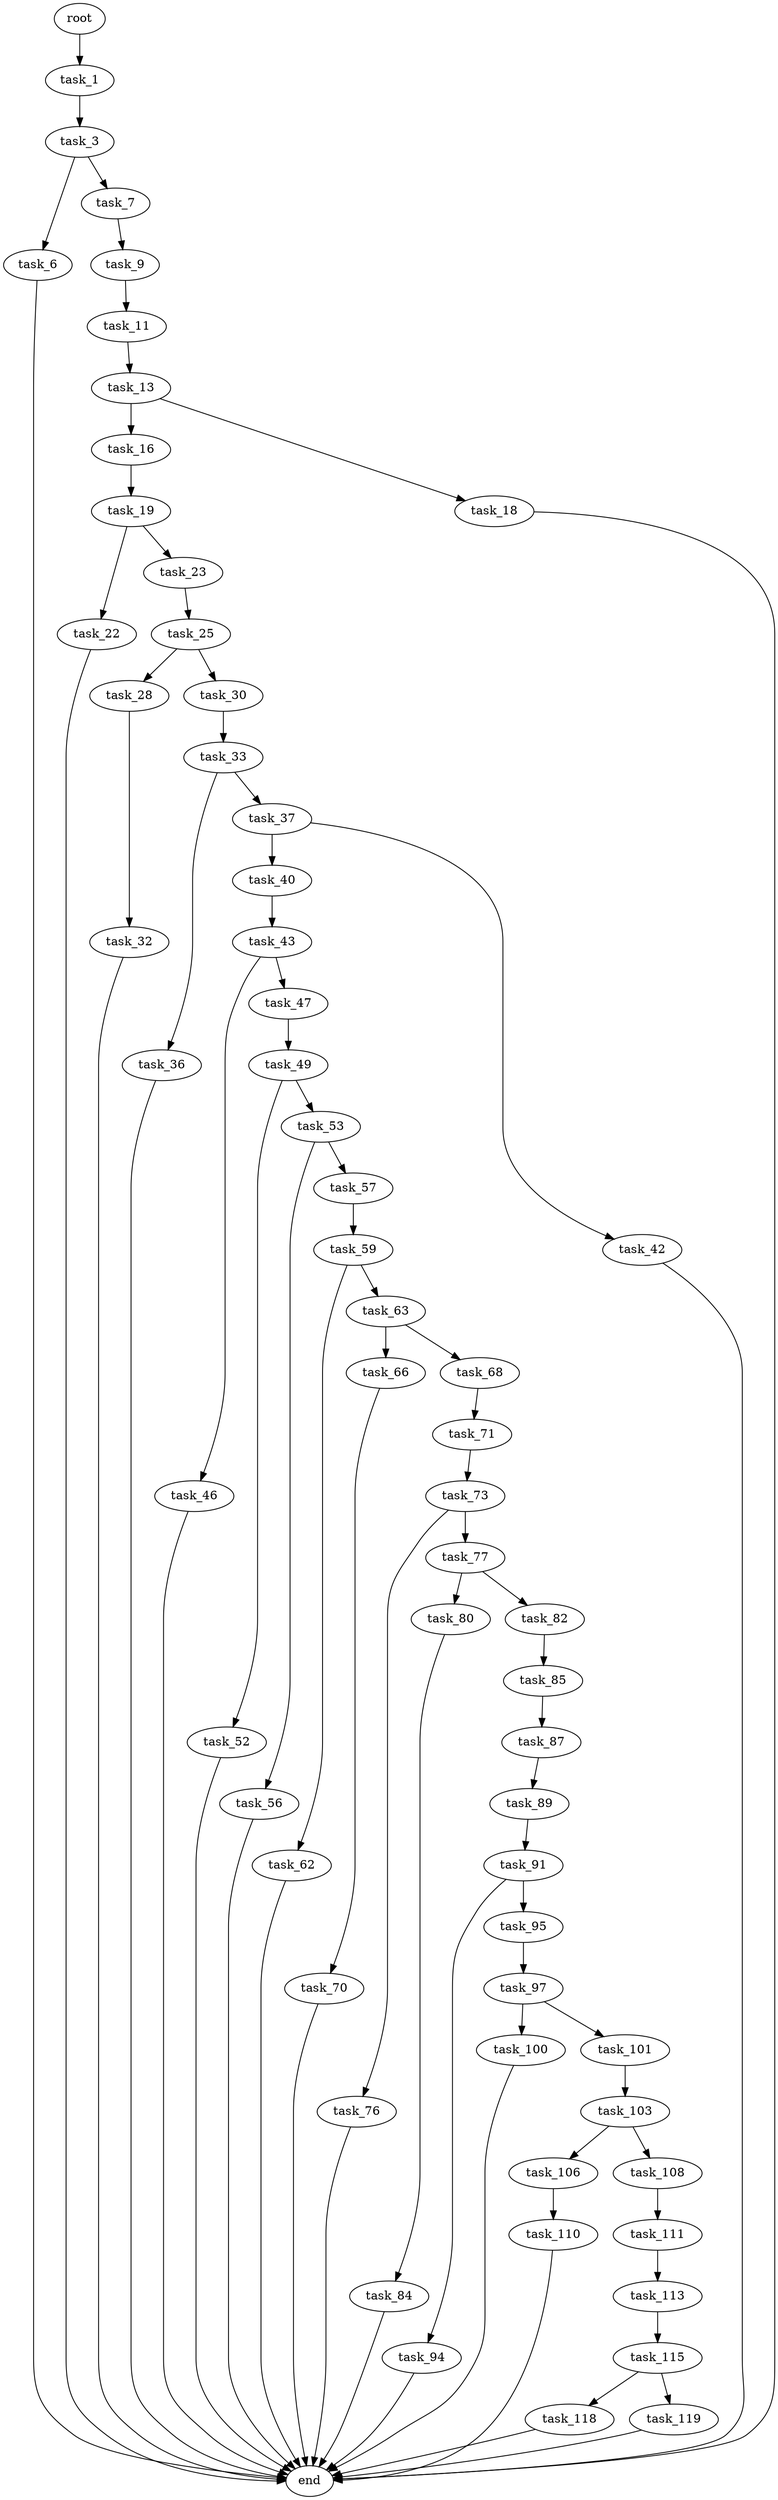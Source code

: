 digraph G {
  root [size="0.000000"];
  task_1 [size="35750678935.000000"];
  task_3 [size="8589934592.000000"];
  task_6 [size="231928233984.000000"];
  task_7 [size="42969489803.000000"];
  end [size="0.000000"];
  task_9 [size="68719476736.000000"];
  task_11 [size="231928233984.000000"];
  task_13 [size="415094145378.000000"];
  task_16 [size="10868047976.000000"];
  task_18 [size="12030506762.000000"];
  task_19 [size="1073741824000.000000"];
  task_22 [size="20725548808.000000"];
  task_23 [size="8589934592.000000"];
  task_25 [size="5860833882.000000"];
  task_28 [size="8000633694.000000"];
  task_30 [size="8589934592.000000"];
  task_32 [size="1073741824000.000000"];
  task_33 [size="28991029248.000000"];
  task_36 [size="8970930337.000000"];
  task_37 [size="20492128941.000000"];
  task_40 [size="549755813888.000000"];
  task_42 [size="1395197356208.000000"];
  task_43 [size="368293445632.000000"];
  task_46 [size="133208890851.000000"];
  task_47 [size="364788367220.000000"];
  task_49 [size="303580815824.000000"];
  task_52 [size="1338699732.000000"];
  task_53 [size="8589934592.000000"];
  task_56 [size="368293445632.000000"];
  task_57 [size="1073741824000.000000"];
  task_59 [size="782757789696.000000"];
  task_62 [size="99864162492.000000"];
  task_63 [size="668868191004.000000"];
  task_66 [size="549755813888.000000"];
  task_68 [size="25082154026.000000"];
  task_70 [size="18164623001.000000"];
  task_71 [size="28991029248.000000"];
  task_73 [size="757247962598.000000"];
  task_76 [size="68719476736.000000"];
  task_77 [size="29483462347.000000"];
  task_80 [size="782757789696.000000"];
  task_82 [size="11391655935.000000"];
  task_84 [size="86402681428.000000"];
  task_85 [size="16764081558.000000"];
  task_87 [size="868460527135.000000"];
  task_89 [size="10158190046.000000"];
  task_91 [size="700434807548.000000"];
  task_94 [size="564746424528.000000"];
  task_95 [size="68719476736.000000"];
  task_97 [size="368293445632.000000"];
  task_100 [size="368293445632.000000"];
  task_101 [size="107184274340.000000"];
  task_103 [size="549755813888.000000"];
  task_106 [size="30381965254.000000"];
  task_108 [size="134217728000.000000"];
  task_110 [size="231928233984.000000"];
  task_111 [size="101618421364.000000"];
  task_113 [size="2810574661.000000"];
  task_115 [size="10839143466.000000"];
  task_118 [size="24593807209.000000"];
  task_119 [size="11002060602.000000"];

  root -> task_1 [size="1.000000"];
  task_1 -> task_3 [size="75497472.000000"];
  task_3 -> task_6 [size="33554432.000000"];
  task_3 -> task_7 [size="33554432.000000"];
  task_6 -> end [size="1.000000"];
  task_7 -> task_9 [size="679477248.000000"];
  task_9 -> task_11 [size="134217728.000000"];
  task_11 -> task_13 [size="301989888.000000"];
  task_13 -> task_16 [size="301989888.000000"];
  task_13 -> task_18 [size="301989888.000000"];
  task_16 -> task_19 [size="209715200.000000"];
  task_18 -> end [size="1.000000"];
  task_19 -> task_22 [size="838860800.000000"];
  task_19 -> task_23 [size="838860800.000000"];
  task_22 -> end [size="1.000000"];
  task_23 -> task_25 [size="33554432.000000"];
  task_25 -> task_28 [size="134217728.000000"];
  task_25 -> task_30 [size="134217728.000000"];
  task_28 -> task_32 [size="536870912.000000"];
  task_30 -> task_33 [size="33554432.000000"];
  task_32 -> end [size="1.000000"];
  task_33 -> task_36 [size="75497472.000000"];
  task_33 -> task_37 [size="75497472.000000"];
  task_36 -> end [size="1.000000"];
  task_37 -> task_40 [size="679477248.000000"];
  task_37 -> task_42 [size="679477248.000000"];
  task_40 -> task_43 [size="536870912.000000"];
  task_42 -> end [size="1.000000"];
  task_43 -> task_46 [size="411041792.000000"];
  task_43 -> task_47 [size="411041792.000000"];
  task_46 -> end [size="1.000000"];
  task_47 -> task_49 [size="301989888.000000"];
  task_49 -> task_52 [size="536870912.000000"];
  task_49 -> task_53 [size="536870912.000000"];
  task_52 -> end [size="1.000000"];
  task_53 -> task_56 [size="33554432.000000"];
  task_53 -> task_57 [size="33554432.000000"];
  task_56 -> end [size="1.000000"];
  task_57 -> task_59 [size="838860800.000000"];
  task_59 -> task_62 [size="679477248.000000"];
  task_59 -> task_63 [size="679477248.000000"];
  task_62 -> end [size="1.000000"];
  task_63 -> task_66 [size="536870912.000000"];
  task_63 -> task_68 [size="536870912.000000"];
  task_66 -> task_70 [size="536870912.000000"];
  task_68 -> task_71 [size="33554432.000000"];
  task_70 -> end [size="1.000000"];
  task_71 -> task_73 [size="75497472.000000"];
  task_73 -> task_76 [size="838860800.000000"];
  task_73 -> task_77 [size="838860800.000000"];
  task_76 -> end [size="1.000000"];
  task_77 -> task_80 [size="679477248.000000"];
  task_77 -> task_82 [size="679477248.000000"];
  task_80 -> task_84 [size="679477248.000000"];
  task_82 -> task_85 [size="411041792.000000"];
  task_84 -> end [size="1.000000"];
  task_85 -> task_87 [size="301989888.000000"];
  task_87 -> task_89 [size="838860800.000000"];
  task_89 -> task_91 [size="536870912.000000"];
  task_91 -> task_94 [size="679477248.000000"];
  task_91 -> task_95 [size="679477248.000000"];
  task_94 -> end [size="1.000000"];
  task_95 -> task_97 [size="134217728.000000"];
  task_97 -> task_100 [size="411041792.000000"];
  task_97 -> task_101 [size="411041792.000000"];
  task_100 -> end [size="1.000000"];
  task_101 -> task_103 [size="75497472.000000"];
  task_103 -> task_106 [size="536870912.000000"];
  task_103 -> task_108 [size="536870912.000000"];
  task_106 -> task_110 [size="33554432.000000"];
  task_108 -> task_111 [size="209715200.000000"];
  task_110 -> end [size="1.000000"];
  task_111 -> task_113 [size="75497472.000000"];
  task_113 -> task_115 [size="209715200.000000"];
  task_115 -> task_118 [size="301989888.000000"];
  task_115 -> task_119 [size="301989888.000000"];
  task_118 -> end [size="1.000000"];
  task_119 -> end [size="1.000000"];
}
